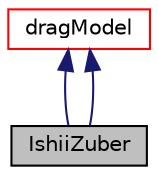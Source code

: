 digraph "IshiiZuber"
{
  bgcolor="transparent";
  edge [fontname="Helvetica",fontsize="10",labelfontname="Helvetica",labelfontsize="10"];
  node [fontname="Helvetica",fontsize="10",shape=record];
  Node1 [label="IshiiZuber",height=0.2,width=0.4,color="black", fillcolor="grey75", style="filled", fontcolor="black"];
  Node2 -> Node1 [dir="back",color="midnightblue",fontsize="10",style="solid",fontname="Helvetica"];
  Node2 [label="dragModel",height=0.2,width=0.4,color="red",URL="$a00587.html"];
  Node2 -> Node1 [dir="back",color="midnightblue",fontsize="10",style="solid",fontname="Helvetica"];
}
